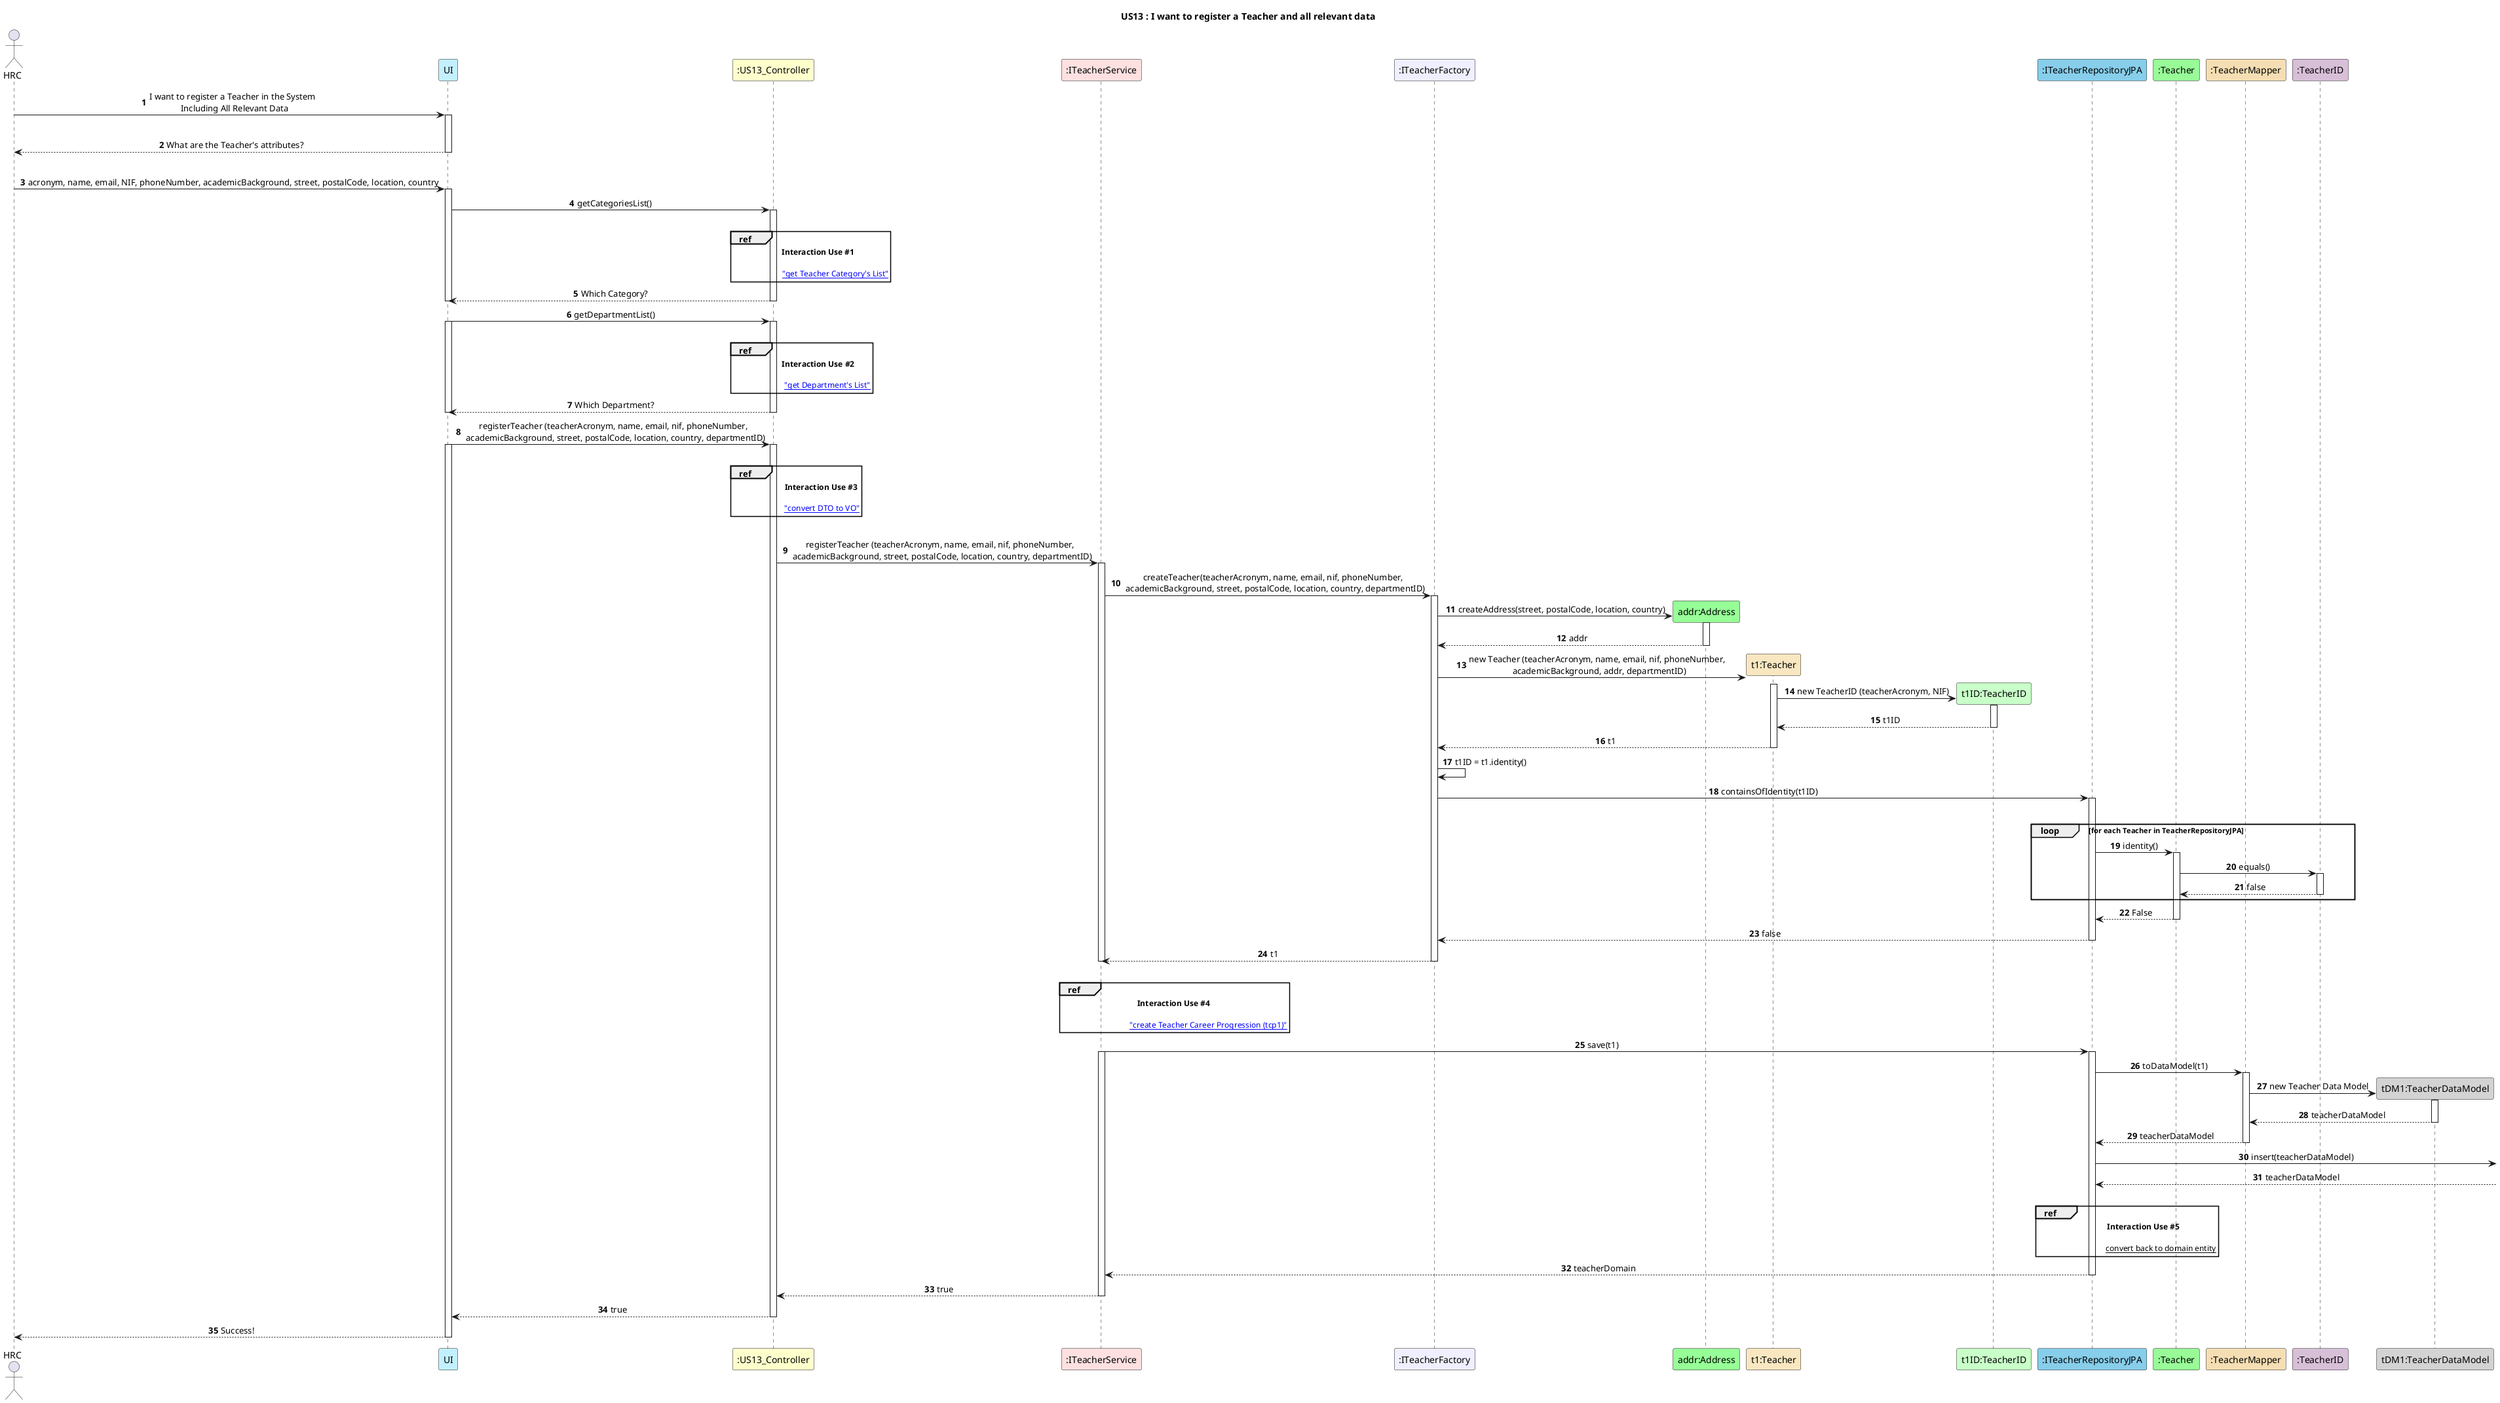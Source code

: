 @startuml

title US13 : I want to register a Teacher and all relevant data
skinparam sequenceMessageAlign center
autonumber

actor HRC as HRC
participant UI as UI #application
participant ":US13_Controller" as controller #business
'Ref#1 : get Teacher Category's list.
'Ref#2 : get Department's list.
participant ":ITeacherService" as IteacherService #implementation
participant ":ITeacherFactory" as IteacherFactory #motivation
participant "addr:Address" as addr #physical
participant "t1:Teacher" as t #strategy
participant "t1ID:TeacherID" as tID #technology
'Ref#3 : create Teacher Career Progression tcp1.
participant ":ITeacherRepositoryJPA" as IteacherRepoJPA #skyblue
participant ":Teacher" as teacher #palegreen
participant ":TeacherMapper" as tMapper #wheat
participant ":TeacherID" as teacherID #thistle
participant "tDM1:TeacherDataModel" as teacherDM #lightgray


HRC -> UI : I want to register a Teacher in the System \n Including All Relevant Data
|||
activate UI
UI --> HRC : What are the Teacher's attributes?
|||
deactivate UI
HRC -> UI : acronym, name, email, NIF, phoneNumber, academicBackground, street, postalCode, location, country
activate UI
UI -> controller : getCategoriesList()

activate controller
|||
ref over controller : \t **Interaction Use #1**  \n\n \t\t\t[[./US13_SD_Interaction_Use_#1.puml "get Teacher Category's List"]]
controller --> UI : Which Category?
deactivate controller
deactivate UI



UI -> controller : getDepartmentList()
activate UI
activate controller

|||
ref over controller : \t \t **Interaction Use #2** \n\n  \t\t\t [[./US13_SD_Interaction_Use_#2.puml "get Department's List"]]

controller --> UI : Which Department?
deactivate controller
deactivate UI



UI -> controller : registerTeacher (teacherAcronym, name, email, nif, phoneNumber, \n academicBackground, street, postalCode, location, country, departmentID)

|||
ref over controller : \t \t \t **Interaction Use #3** \n\n  \t\t\t [[./US13_SD_Interaction_Use_#3.puml "convert DTO to VO"]]
activate UI
|||
activate controller
controller -> IteacherService : registerTeacher (teacherAcronym, name, email, nif, phoneNumber, \n academicBackground, street, postalCode, location, country, departmentID)
activate IteacherService
IteacherService -> IteacherFactory : createTeacher(teacherAcronym, name, email, nif, phoneNumber, \n academicBackground, street, postalCode, location, country, departmentID)
activate IteacherFactory
IteacherFactory -> addr** : createAddress(street, postalCode, location, country)
activate addr
addr --> IteacherFactory : addr
deactivate addr

IteacherFactory -> t** : new Teacher (teacherAcronym, name, email, nif, phoneNumber, \n academicBackground, addr, departmentID)
activate t
t -> tID** : new TeacherID (teacherAcronym, NIF)
activate tID
tID --> t : t1ID
deactivate tID
t --> IteacherFactory : t1
deactivate t
IteacherFactory -> IteacherFactory : t1ID = t1.identity()
IteacherFactory -> IteacherRepoJPA : containsOfIdentity(t1ID)
activate IteacherRepoJPA
|||
loop for each Teacher in TeacherRepositoryJPA
    IteacherRepoJPA -> teacher : identity()
    activate teacher
    teacher -> teacherID : equals()
    activate teacherID
    teacherID --> teacher : false
    deactivate teacherID
end
    teacher --> IteacherRepoJPA : False
    deactivate teacher
IteacherRepoJPA --> IteacherFactory : false
deactivate IteacherRepoJPA


IteacherFactory --> IteacherService : t1
|||
ref over IteacherService : **Interaction Use #4** \n\n  \t\t\t\t [[./US13_SD_Interaction_Use_#4.puml "create Teacher Career Progression (tcp1)"]]


deactivate IteacherFactory
deactivate IteacherService


deactivate IteacherService
IteacherService -> IteacherRepoJPA : save(t1)
activate IteacherService
activate IteacherRepoJPA
IteacherRepoJPA -> tMapper : toDataModel(t1)
activate tMapper
tMapper -> teacherDM** : new Teacher Data Model
activate teacherDM
teacherDM --> tMapper : teacherDataModel
deactivate teacherDM
tMapper --> IteacherRepoJPA : teacherDataModel
deactivate tMapper
IteacherRepoJPA ->  : insert(teacherDataModel)
IteacherRepoJPA <-- : teacherDataModel
|||
ref over IteacherRepoJPA : \t \t **Interaction Use #5** \n \n \t \t \t \t __convert back to domain entity__
IteacherRepoJPA --> IteacherService : teacherDomain
deactivate IteacherRepoJPA
IteacherService --> controller : true
deactivate IteacherService
controller --> UI : true
deactivate controller
UI --> HRC : Success!
deactivate UI

@enduml